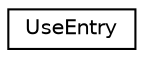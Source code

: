 digraph "Graphical Class Hierarchy"
{
 // LATEX_PDF_SIZE
  edge [fontname="Helvetica",fontsize="10",labelfontname="Helvetica",labelfontsize="10"];
  node [fontname="Helvetica",fontsize="10",shape=record];
  rankdir="LR";
  Node0 [label="UseEntry",height=0.2,width=0.4,color="black", fillcolor="white", style="filled",URL="$classUseEntry.html",tooltip=" "];
}
